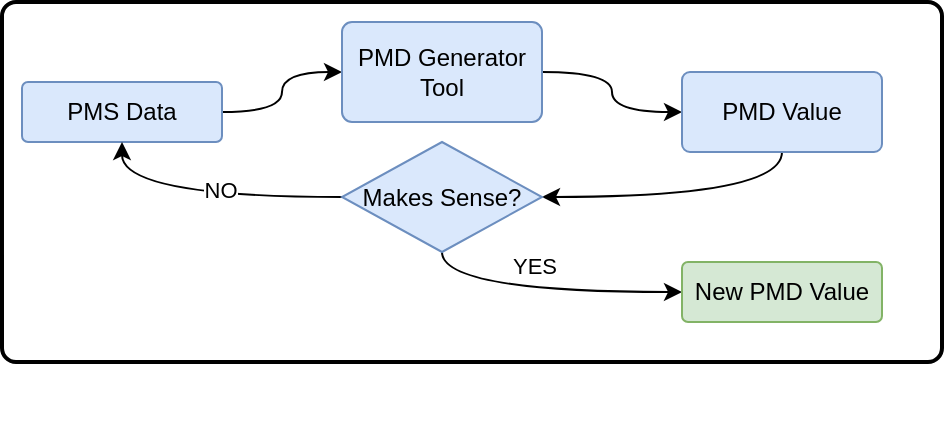 <mxfile version="26.1.1">
  <diagram name="Página-1" id="O9ASEj95bYdIulQXw0iR">
    <mxGraphModel dx="989" dy="532" grid="1" gridSize="10" guides="1" tooltips="1" connect="1" arrows="1" fold="1" page="1" pageScale="1" pageWidth="827" pageHeight="1169" math="0" shadow="0">
      <root>
        <mxCell id="0" />
        <mxCell id="1" parent="0" />
        <mxCell id="5qcY-jDRENihyVGYr1Om-26" value="" style="group" vertex="1" connectable="0" parent="1">
          <mxGeometry x="190" y="320" width="460" height="210" as="geometry" />
        </mxCell>
        <mxCell id="5qcY-jDRENihyVGYr1Om-25" value="" style="rounded=1;whiteSpace=wrap;html=1;absoluteArcSize=1;arcSize=14;strokeWidth=2;" vertex="1" parent="5qcY-jDRENihyVGYr1Om-26">
          <mxGeometry x="-10" y="-10" width="470" height="180" as="geometry" />
        </mxCell>
        <mxCell id="5qcY-jDRENihyVGYr1Om-14" style="edgeStyle=orthogonalEdgeStyle;rounded=0;orthogonalLoop=1;jettySize=auto;html=1;exitX=1;exitY=0.5;exitDx=0;exitDy=0;curved=1;" edge="1" parent="5qcY-jDRENihyVGYr1Om-26" source="5qcY-jDRENihyVGYr1Om-12" target="5qcY-jDRENihyVGYr1Om-13">
          <mxGeometry relative="1" as="geometry" />
        </mxCell>
        <mxCell id="5qcY-jDRENihyVGYr1Om-12" value="PMS Data" style="rounded=1;arcSize=10;whiteSpace=wrap;html=1;align=center;fillColor=#dae8fc;strokeColor=#6c8ebf;" vertex="1" parent="5qcY-jDRENihyVGYr1Om-26">
          <mxGeometry y="30" width="100" height="30" as="geometry" />
        </mxCell>
        <mxCell id="5qcY-jDRENihyVGYr1Om-16" style="edgeStyle=orthogonalEdgeStyle;rounded=0;orthogonalLoop=1;jettySize=auto;html=1;exitX=1;exitY=0.5;exitDx=0;exitDy=0;entryX=0;entryY=0.5;entryDx=0;entryDy=0;curved=1;" edge="1" parent="5qcY-jDRENihyVGYr1Om-26" source="5qcY-jDRENihyVGYr1Om-13" target="5qcY-jDRENihyVGYr1Om-15">
          <mxGeometry relative="1" as="geometry" />
        </mxCell>
        <mxCell id="5qcY-jDRENihyVGYr1Om-13" value="PMD Generator Tool" style="rounded=1;arcSize=10;whiteSpace=wrap;html=1;align=center;fillColor=#dae8fc;strokeColor=#6c8ebf;" vertex="1" parent="5qcY-jDRENihyVGYr1Om-26">
          <mxGeometry x="160" width="100" height="50" as="geometry" />
        </mxCell>
        <mxCell id="5qcY-jDRENihyVGYr1Om-19" style="edgeStyle=orthogonalEdgeStyle;rounded=0;orthogonalLoop=1;jettySize=auto;html=1;exitX=0.5;exitY=1;exitDx=0;exitDy=0;entryX=1;entryY=0.5;entryDx=0;entryDy=0;curved=1;" edge="1" parent="5qcY-jDRENihyVGYr1Om-26" source="5qcY-jDRENihyVGYr1Om-15" target="5qcY-jDRENihyVGYr1Om-17">
          <mxGeometry relative="1" as="geometry" />
        </mxCell>
        <mxCell id="5qcY-jDRENihyVGYr1Om-15" value="PMD Value" style="rounded=1;arcSize=10;whiteSpace=wrap;html=1;align=center;fillColor=#dae8fc;strokeColor=#6c8ebf;" vertex="1" parent="5qcY-jDRENihyVGYr1Om-26">
          <mxGeometry x="330" y="25" width="100" height="40" as="geometry" />
        </mxCell>
        <mxCell id="5qcY-jDRENihyVGYr1Om-20" style="edgeStyle=orthogonalEdgeStyle;rounded=0;orthogonalLoop=1;jettySize=auto;html=1;exitX=0;exitY=0.5;exitDx=0;exitDy=0;entryX=0.5;entryY=1;entryDx=0;entryDy=0;curved=1;" edge="1" parent="5qcY-jDRENihyVGYr1Om-26" source="5qcY-jDRENihyVGYr1Om-17" target="5qcY-jDRENihyVGYr1Om-12">
          <mxGeometry relative="1" as="geometry" />
        </mxCell>
        <mxCell id="5qcY-jDRENihyVGYr1Om-21" value="NO" style="edgeLabel;html=1;align=center;verticalAlign=middle;resizable=0;points=[];" vertex="1" connectable="0" parent="5qcY-jDRENihyVGYr1Om-20">
          <mxGeometry x="-0.104" y="-4" relative="1" as="geometry">
            <mxPoint as="offset" />
          </mxGeometry>
        </mxCell>
        <mxCell id="5qcY-jDRENihyVGYr1Om-22" style="edgeStyle=orthogonalEdgeStyle;rounded=0;orthogonalLoop=1;jettySize=auto;html=1;exitX=0.5;exitY=1;exitDx=0;exitDy=0;entryX=0;entryY=0.5;entryDx=0;entryDy=0;curved=1;" edge="1" parent="5qcY-jDRENihyVGYr1Om-26" source="5qcY-jDRENihyVGYr1Om-17" target="5qcY-jDRENihyVGYr1Om-24">
          <mxGeometry relative="1" as="geometry">
            <mxPoint x="209.966" y="200" as="targetPoint" />
          </mxGeometry>
        </mxCell>
        <mxCell id="5qcY-jDRENihyVGYr1Om-23" value="YES" style="edgeLabel;html=1;align=center;verticalAlign=middle;resizable=0;points=[];" vertex="1" connectable="0" parent="5qcY-jDRENihyVGYr1Om-22">
          <mxGeometry x="-0.257" y="1" relative="1" as="geometry">
            <mxPoint x="14" y="-12" as="offset" />
          </mxGeometry>
        </mxCell>
        <mxCell id="5qcY-jDRENihyVGYr1Om-17" value="Makes Sense?" style="shape=rhombus;perimeter=rhombusPerimeter;whiteSpace=wrap;html=1;align=center;fillColor=#dae8fc;strokeColor=#6c8ebf;" vertex="1" parent="5qcY-jDRENihyVGYr1Om-26">
          <mxGeometry x="160" y="60" width="100" height="55" as="geometry" />
        </mxCell>
        <mxCell id="5qcY-jDRENihyVGYr1Om-24" value="New PMD Value" style="rounded=1;arcSize=10;whiteSpace=wrap;html=1;align=center;fillColor=#d5e8d4;strokeColor=#82b366;" vertex="1" parent="5qcY-jDRENihyVGYr1Om-26">
          <mxGeometry x="330" y="120" width="100" height="30" as="geometry" />
        </mxCell>
      </root>
    </mxGraphModel>
  </diagram>
</mxfile>
